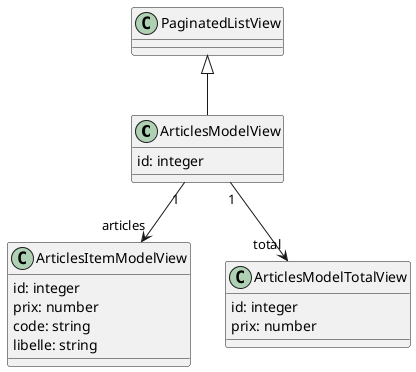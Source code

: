 @startuml
class ArticlesModelView {
  id: integer
}
class ArticlesItemModelView {
  id: integer
  prix: number
  code: string
  libelle: string
}
class ArticlesModelTotalView {
  id: integer
  prix: number
}
PaginatedListView <|-- ArticlesModelView
ArticlesModelView"1"  --> "articles" ArticlesItemModelView
ArticlesModelView"1"  --> "total" ArticlesModelTotalView
@enduml